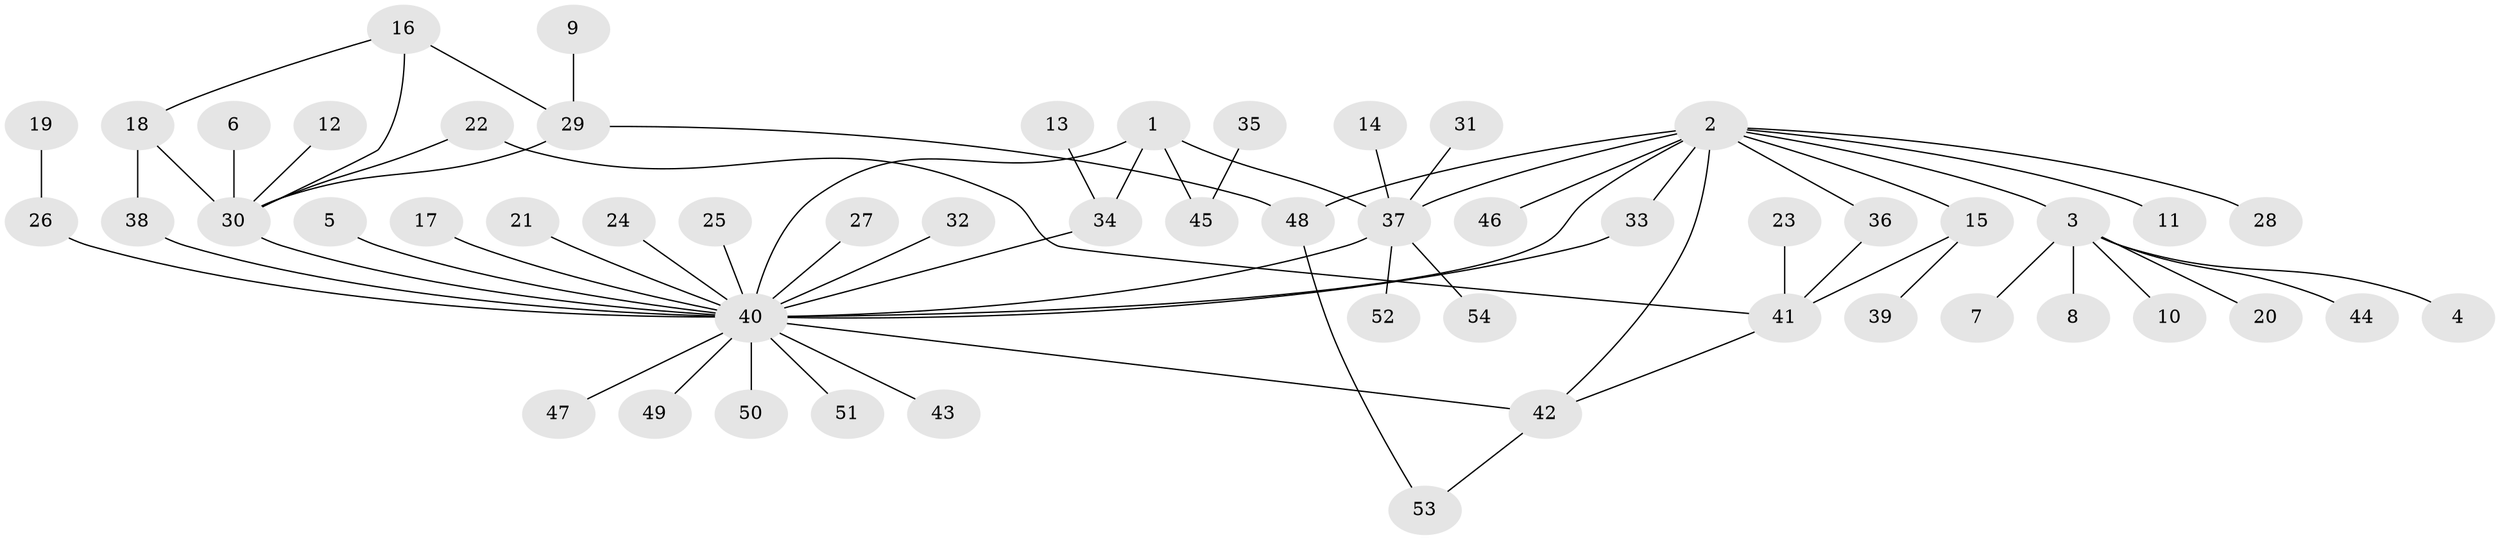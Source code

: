 // original degree distribution, {12: 0.013157894736842105, 4: 0.05263157894736842, 25: 0.013157894736842105, 8: 0.02631578947368421, 3: 0.11842105263157894, 1: 0.5657894736842105, 9: 0.013157894736842105, 2: 0.18421052631578946, 6: 0.013157894736842105}
// Generated by graph-tools (version 1.1) at 2025/36/03/04/25 23:36:55]
// undirected, 54 vertices, 66 edges
graph export_dot {
  node [color=gray90,style=filled];
  1;
  2;
  3;
  4;
  5;
  6;
  7;
  8;
  9;
  10;
  11;
  12;
  13;
  14;
  15;
  16;
  17;
  18;
  19;
  20;
  21;
  22;
  23;
  24;
  25;
  26;
  27;
  28;
  29;
  30;
  31;
  32;
  33;
  34;
  35;
  36;
  37;
  38;
  39;
  40;
  41;
  42;
  43;
  44;
  45;
  46;
  47;
  48;
  49;
  50;
  51;
  52;
  53;
  54;
  1 -- 34 [weight=1.0];
  1 -- 37 [weight=1.0];
  1 -- 40 [weight=1.0];
  1 -- 45 [weight=1.0];
  2 -- 3 [weight=1.0];
  2 -- 11 [weight=1.0];
  2 -- 15 [weight=1.0];
  2 -- 28 [weight=1.0];
  2 -- 33 [weight=1.0];
  2 -- 36 [weight=1.0];
  2 -- 37 [weight=1.0];
  2 -- 40 [weight=1.0];
  2 -- 42 [weight=1.0];
  2 -- 46 [weight=1.0];
  2 -- 48 [weight=1.0];
  3 -- 4 [weight=1.0];
  3 -- 7 [weight=1.0];
  3 -- 8 [weight=1.0];
  3 -- 10 [weight=1.0];
  3 -- 20 [weight=1.0];
  3 -- 44 [weight=1.0];
  5 -- 40 [weight=1.0];
  6 -- 30 [weight=1.0];
  9 -- 29 [weight=1.0];
  12 -- 30 [weight=1.0];
  13 -- 34 [weight=1.0];
  14 -- 37 [weight=1.0];
  15 -- 39 [weight=1.0];
  15 -- 41 [weight=1.0];
  16 -- 18 [weight=1.0];
  16 -- 29 [weight=1.0];
  16 -- 30 [weight=1.0];
  17 -- 40 [weight=1.0];
  18 -- 30 [weight=1.0];
  18 -- 38 [weight=1.0];
  19 -- 26 [weight=1.0];
  21 -- 40 [weight=1.0];
  22 -- 30 [weight=1.0];
  22 -- 41 [weight=1.0];
  23 -- 41 [weight=1.0];
  24 -- 40 [weight=1.0];
  25 -- 40 [weight=1.0];
  26 -- 40 [weight=1.0];
  27 -- 40 [weight=1.0];
  29 -- 30 [weight=1.0];
  29 -- 48 [weight=1.0];
  30 -- 40 [weight=1.0];
  31 -- 37 [weight=1.0];
  32 -- 40 [weight=1.0];
  33 -- 40 [weight=1.0];
  34 -- 40 [weight=1.0];
  35 -- 45 [weight=1.0];
  36 -- 41 [weight=1.0];
  37 -- 40 [weight=1.0];
  37 -- 52 [weight=1.0];
  37 -- 54 [weight=1.0];
  38 -- 40 [weight=1.0];
  40 -- 42 [weight=1.0];
  40 -- 43 [weight=1.0];
  40 -- 47 [weight=1.0];
  40 -- 49 [weight=1.0];
  40 -- 50 [weight=1.0];
  40 -- 51 [weight=1.0];
  41 -- 42 [weight=1.0];
  42 -- 53 [weight=1.0];
  48 -- 53 [weight=1.0];
}
